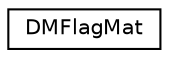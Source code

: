 digraph G
{
  edge [fontname="Helvetica",fontsize="10",labelfontname="Helvetica",labelfontsize="10"];
  node [fontname="Helvetica",fontsize="10",shape=record];
  rankdir=LR;
  Node1 [label="DMFlagMat",height=0.2,width=0.4,color="black", fillcolor="white", style="filled",URL="$da/d1d/structDMFlagMat.html"];
}

